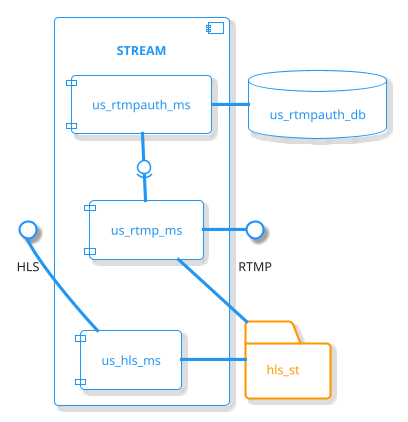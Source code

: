 @startuml
!theme materia-outline
skinparam componentStyle uml1
skinparam linetype polyline

skinparam interfaceBackgroundColor #white
skinparam interfaceBorderColor #DodgerBlue
skinparam interfaceBorderThickness 2

skinparam arrowLollipopColor #White

interface HLS
interface RTMP

database us_rtmpauth_db as rtmpauth_db
folder hls_st as hls_st

component STREAM {

    [us_hls_ms] as hls_ms
    [us_rtmp_ms] as rtmp_ms

    rtmp_ms - hls_st
    hls_ms - hls_st

    [us_rtmpauth_ms] as rtmpauth_ms
    
    rtmpauth_ms - rtmpauth_db
    rtmpauth_ms -0)- rtmp_ms

    rtmp_ms -[hidden]- hls_ms
}

HLS - hls_ms
RTMP - rtmp_ms


HLS -[hidden]- hls_ms

@enduml